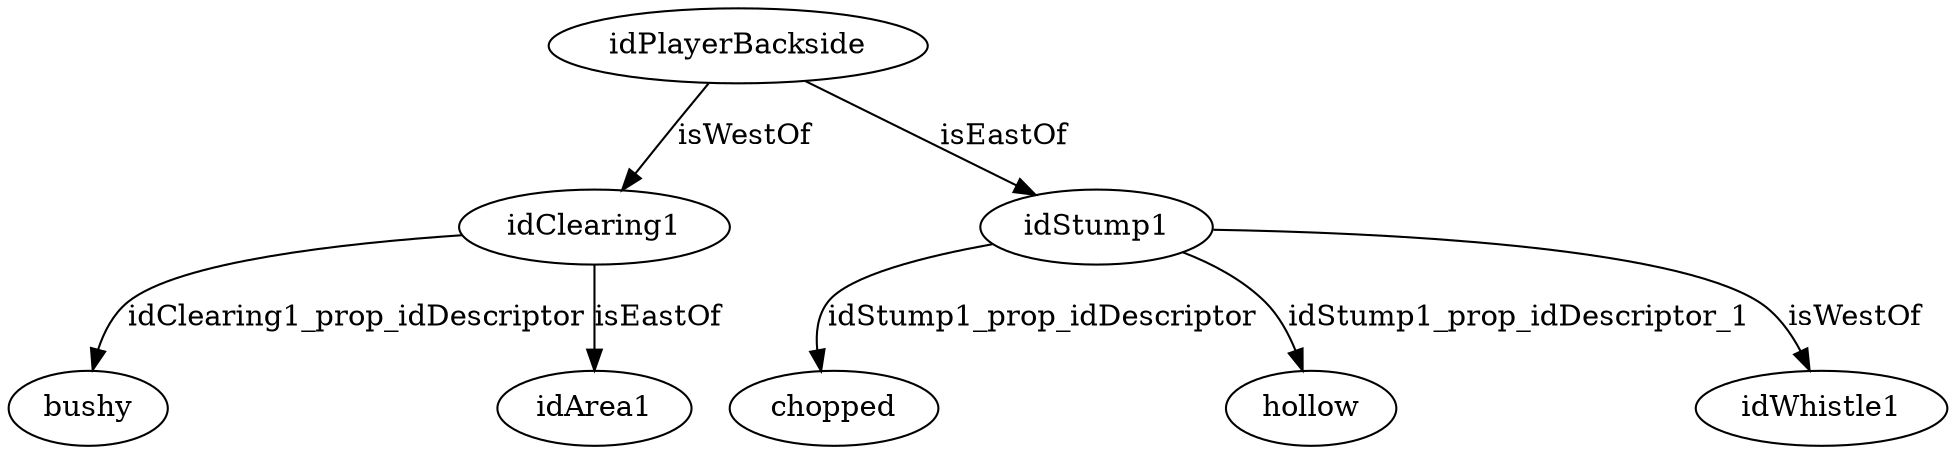 strict digraph  {
idPlayerBackside [node_type=entity_node, root=root];
idClearing1;
bushy;
idStump1;
chopped;
hollow;
idArea1;
idWhistle1;
idPlayerBackside -> idClearing1  [edge_type=relationship, label=isWestOf];
idPlayerBackside -> idStump1  [edge_type=relationship, label=isEastOf];
idClearing1 -> bushy  [edge_type=property, label=idClearing1_prop_idDescriptor];
idClearing1 -> idArea1  [edge_type=relationship, label=isEastOf];
idStump1 -> chopped  [edge_type=property, label=idStump1_prop_idDescriptor];
idStump1 -> hollow  [edge_type=property, label=idStump1_prop_idDescriptor_1];
idStump1 -> idWhistle1  [edge_type=relationship, label=isWestOf];
}
